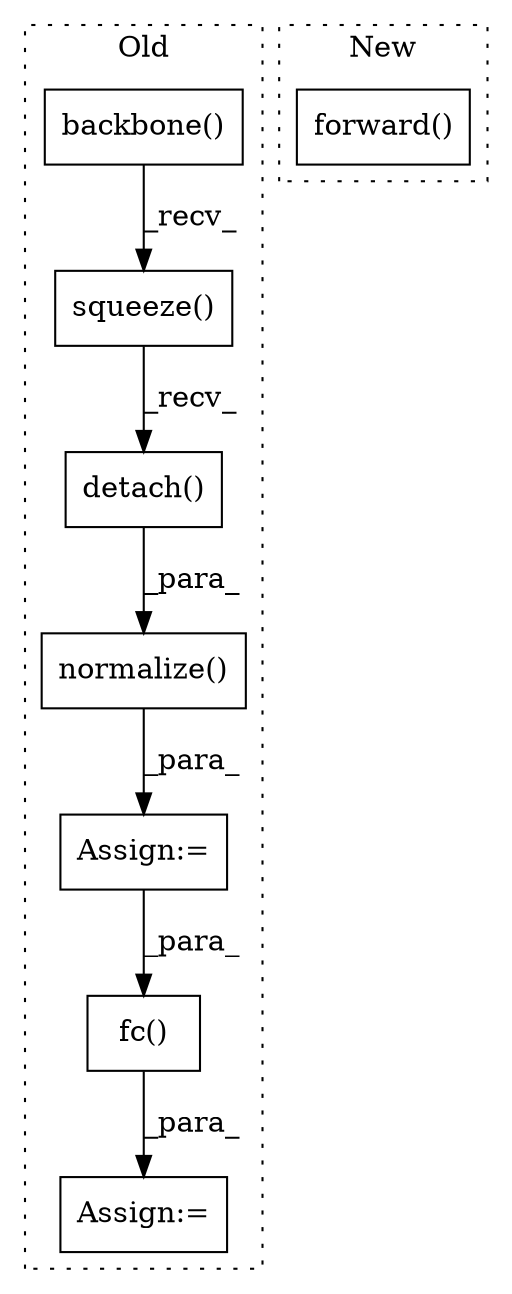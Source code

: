 digraph G {
subgraph cluster0 {
1 [label="fc()" a="75" s="9202,9215" l="8,1" shape="box"];
3 [label="normalize()" a="75" s="9148,9177" l="24,8" shape="box"];
4 [label="backbone()" a="75" s="9084,9111" l="26,1" shape="box"];
5 [label="Assign:=" a="68" s="9199" l="3" shape="box"];
6 [label="Assign:=" a="68" s="9145" l="3" shape="box"];
7 [label="squeeze()" a="75" s="9084" l="38" shape="box"];
8 [label="detach()" a="75" s="9084" l="47" shape="box"];
label = "Old";
style="dotted";
}
subgraph cluster1 {
2 [label="forward()" a="75" s="9113,9127" l="13,1" shape="box"];
label = "New";
style="dotted";
}
1 -> 5 [label="_para_"];
3 -> 6 [label="_para_"];
4 -> 7 [label="_recv_"];
6 -> 1 [label="_para_"];
7 -> 8 [label="_recv_"];
8 -> 3 [label="_para_"];
}